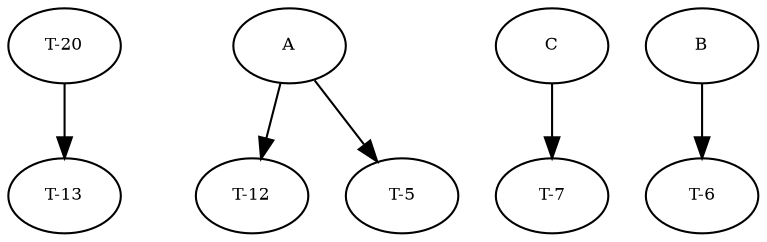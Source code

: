 digraph RGL__DirectedAdjacencyGraph {
    "T-20" [
        fontsize = 8,
        label = "T-20"
    ]

    "T-13" [
        fontsize = 8,
        label = "T-13"
    ]

    A [
        fontsize = 8,
        label = A
    ]

    "T-12" [
        fontsize = 8,
        label = "T-12"
    ]

    C [
        fontsize = 8,
        label = C
    ]

    "T-7" [
        fontsize = 8,
        label = "T-7"
    ]

    B [
        fontsize = 8,
        label = B
    ]

    "T-6" [
        fontsize = 8,
        label = "T-6"
    ]

    "T-5" [
        fontsize = 8,
        label = "T-5"
    ]

    "T-20" -> "T-13" [
        fontsize = 8
    ]

    A -> "T-12" [
        fontsize = 8
    ]

    A -> "T-5" [
        fontsize = 8
    ]

    C -> "T-7" [
        fontsize = 8
    ]

    B -> "T-6" [
        fontsize = 8
    ]
}
